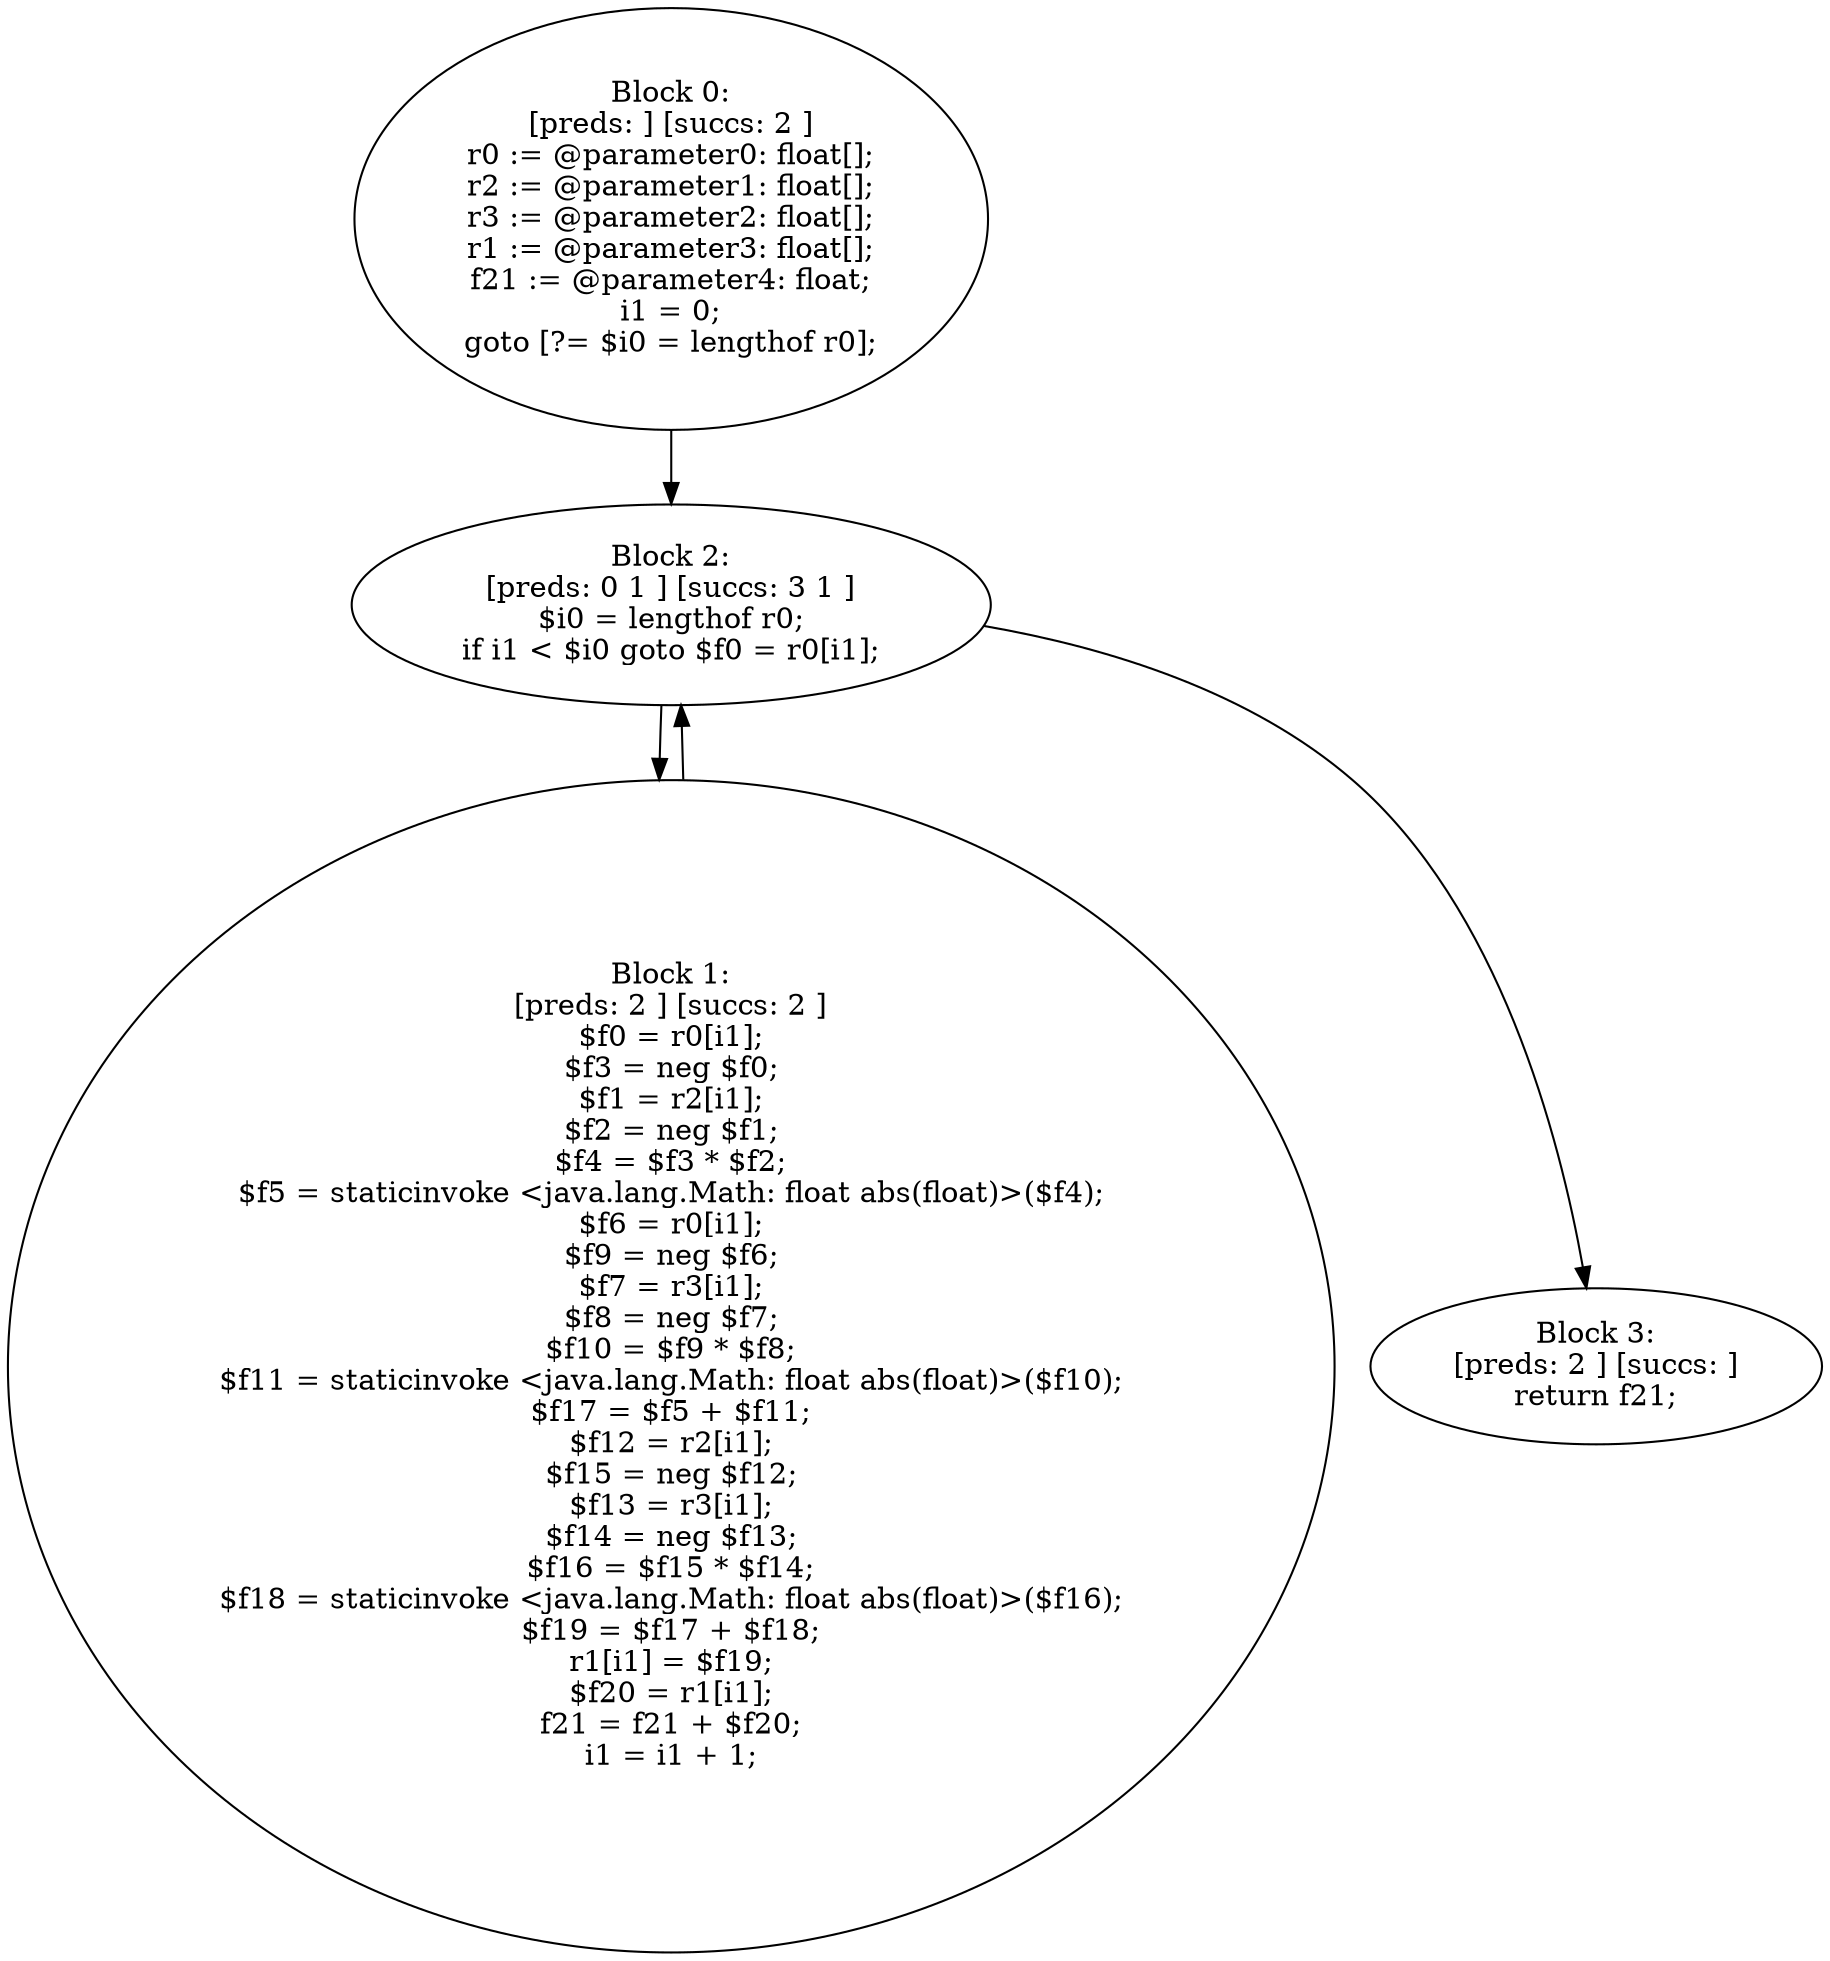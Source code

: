 digraph "unitGraph" {
    "Block 0:
[preds: ] [succs: 2 ]
r0 := @parameter0: float[];
r2 := @parameter1: float[];
r3 := @parameter2: float[];
r1 := @parameter3: float[];
f21 := @parameter4: float;
i1 = 0;
goto [?= $i0 = lengthof r0];
"
    "Block 1:
[preds: 2 ] [succs: 2 ]
$f0 = r0[i1];
$f3 = neg $f0;
$f1 = r2[i1];
$f2 = neg $f1;
$f4 = $f3 * $f2;
$f5 = staticinvoke <java.lang.Math: float abs(float)>($f4);
$f6 = r0[i1];
$f9 = neg $f6;
$f7 = r3[i1];
$f8 = neg $f7;
$f10 = $f9 * $f8;
$f11 = staticinvoke <java.lang.Math: float abs(float)>($f10);
$f17 = $f5 + $f11;
$f12 = r2[i1];
$f15 = neg $f12;
$f13 = r3[i1];
$f14 = neg $f13;
$f16 = $f15 * $f14;
$f18 = staticinvoke <java.lang.Math: float abs(float)>($f16);
$f19 = $f17 + $f18;
r1[i1] = $f19;
$f20 = r1[i1];
f21 = f21 + $f20;
i1 = i1 + 1;
"
    "Block 2:
[preds: 0 1 ] [succs: 3 1 ]
$i0 = lengthof r0;
if i1 < $i0 goto $f0 = r0[i1];
"
    "Block 3:
[preds: 2 ] [succs: ]
return f21;
"
    "Block 0:
[preds: ] [succs: 2 ]
r0 := @parameter0: float[];
r2 := @parameter1: float[];
r3 := @parameter2: float[];
r1 := @parameter3: float[];
f21 := @parameter4: float;
i1 = 0;
goto [?= $i0 = lengthof r0];
"->"Block 2:
[preds: 0 1 ] [succs: 3 1 ]
$i0 = lengthof r0;
if i1 < $i0 goto $f0 = r0[i1];
";
    "Block 1:
[preds: 2 ] [succs: 2 ]
$f0 = r0[i1];
$f3 = neg $f0;
$f1 = r2[i1];
$f2 = neg $f1;
$f4 = $f3 * $f2;
$f5 = staticinvoke <java.lang.Math: float abs(float)>($f4);
$f6 = r0[i1];
$f9 = neg $f6;
$f7 = r3[i1];
$f8 = neg $f7;
$f10 = $f9 * $f8;
$f11 = staticinvoke <java.lang.Math: float abs(float)>($f10);
$f17 = $f5 + $f11;
$f12 = r2[i1];
$f15 = neg $f12;
$f13 = r3[i1];
$f14 = neg $f13;
$f16 = $f15 * $f14;
$f18 = staticinvoke <java.lang.Math: float abs(float)>($f16);
$f19 = $f17 + $f18;
r1[i1] = $f19;
$f20 = r1[i1];
f21 = f21 + $f20;
i1 = i1 + 1;
"->"Block 2:
[preds: 0 1 ] [succs: 3 1 ]
$i0 = lengthof r0;
if i1 < $i0 goto $f0 = r0[i1];
";
    "Block 2:
[preds: 0 1 ] [succs: 3 1 ]
$i0 = lengthof r0;
if i1 < $i0 goto $f0 = r0[i1];
"->"Block 3:
[preds: 2 ] [succs: ]
return f21;
";
    "Block 2:
[preds: 0 1 ] [succs: 3 1 ]
$i0 = lengthof r0;
if i1 < $i0 goto $f0 = r0[i1];
"->"Block 1:
[preds: 2 ] [succs: 2 ]
$f0 = r0[i1];
$f3 = neg $f0;
$f1 = r2[i1];
$f2 = neg $f1;
$f4 = $f3 * $f2;
$f5 = staticinvoke <java.lang.Math: float abs(float)>($f4);
$f6 = r0[i1];
$f9 = neg $f6;
$f7 = r3[i1];
$f8 = neg $f7;
$f10 = $f9 * $f8;
$f11 = staticinvoke <java.lang.Math: float abs(float)>($f10);
$f17 = $f5 + $f11;
$f12 = r2[i1];
$f15 = neg $f12;
$f13 = r3[i1];
$f14 = neg $f13;
$f16 = $f15 * $f14;
$f18 = staticinvoke <java.lang.Math: float abs(float)>($f16);
$f19 = $f17 + $f18;
r1[i1] = $f19;
$f20 = r1[i1];
f21 = f21 + $f20;
i1 = i1 + 1;
";
}
